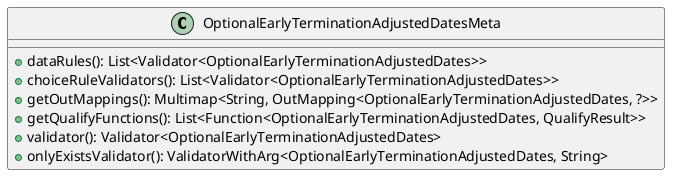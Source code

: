 @startuml

    class OptionalEarlyTerminationAdjustedDatesMeta [[OptionalEarlyTerminationAdjustedDatesMeta.html]] {
        +dataRules(): List<Validator<OptionalEarlyTerminationAdjustedDates>>
        +choiceRuleValidators(): List<Validator<OptionalEarlyTerminationAdjustedDates>>
        +getOutMappings(): Multimap<String, OutMapping<OptionalEarlyTerminationAdjustedDates, ?>>
        +getQualifyFunctions(): List<Function<OptionalEarlyTerminationAdjustedDates, QualifyResult>>
        +validator(): Validator<OptionalEarlyTerminationAdjustedDates>
        +onlyExistsValidator(): ValidatorWithArg<OptionalEarlyTerminationAdjustedDates, String>
    }

@enduml

